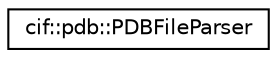 digraph "Graphical Class Hierarchy"
{
  edge [fontname="Helvetica",fontsize="10",labelfontname="Helvetica",labelfontsize="10"];
  node [fontname="Helvetica",fontsize="10",shape=record];
  rankdir="LR";
  Node0 [label="cif::pdb::PDBFileParser",height=0.2,width=0.4,color="black", fillcolor="white", style="filled",URL="$classcif_1_1pdb_1_1PDBFileParser.html"];
}
